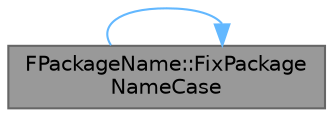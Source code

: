 digraph "FPackageName::FixPackageNameCase"
{
 // INTERACTIVE_SVG=YES
 // LATEX_PDF_SIZE
  bgcolor="transparent";
  edge [fontname=Helvetica,fontsize=10,labelfontname=Helvetica,labelfontsize=10];
  node [fontname=Helvetica,fontsize=10,shape=box,height=0.2,width=0.4];
  rankdir="LR";
  Node1 [id="Node000001",label="FPackageName::FixPackage\lNameCase",height=0.2,width=0.4,color="gray40", fillcolor="grey60", style="filled", fontcolor="black",tooltip="Converts a long package name to the case it exists as on disk."];
  Node1 -> Node1 [id="edge1_Node000001_Node000001",color="steelblue1",style="solid",tooltip=" "];
}
